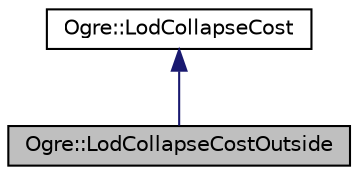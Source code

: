 digraph "Ogre::LodCollapseCostOutside"
{
  bgcolor="transparent";
  edge [fontname="Helvetica",fontsize="10",labelfontname="Helvetica",labelfontsize="10"];
  node [fontname="Helvetica",fontsize="10",shape=record];
  Node0 [label="Ogre::LodCollapseCostOutside",height=0.2,width=0.4,color="black", fillcolor="grey75", style="filled", fontcolor="black"];
  Node1 -> Node0 [dir="back",color="midnightblue",fontsize="10",style="solid",fontname="Helvetica"];
  Node1 [label="Ogre::LodCollapseCost",height=0.2,width=0.4,color="black",URL="$class_ogre_1_1_lod_collapse_cost.html"];
}
